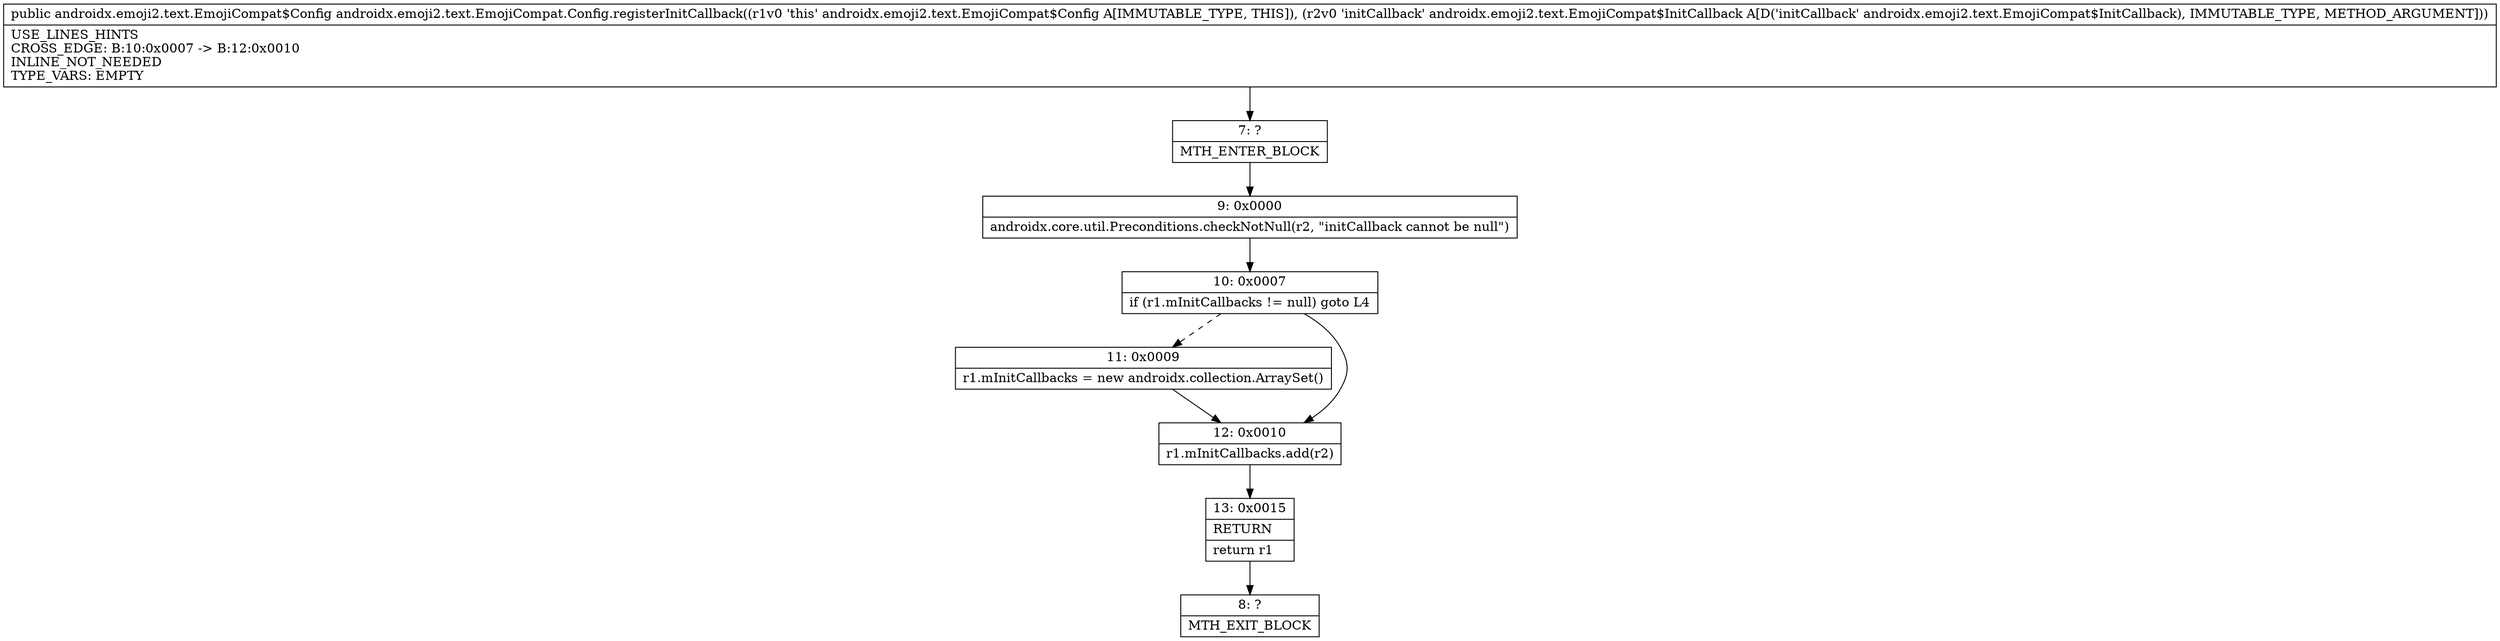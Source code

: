 digraph "CFG forandroidx.emoji2.text.EmojiCompat.Config.registerInitCallback(Landroidx\/emoji2\/text\/EmojiCompat$InitCallback;)Landroidx\/emoji2\/text\/EmojiCompat$Config;" {
Node_7 [shape=record,label="{7\:\ ?|MTH_ENTER_BLOCK\l}"];
Node_9 [shape=record,label="{9\:\ 0x0000|androidx.core.util.Preconditions.checkNotNull(r2, \"initCallback cannot be null\")\l}"];
Node_10 [shape=record,label="{10\:\ 0x0007|if (r1.mInitCallbacks != null) goto L4\l}"];
Node_11 [shape=record,label="{11\:\ 0x0009|r1.mInitCallbacks = new androidx.collection.ArraySet()\l}"];
Node_12 [shape=record,label="{12\:\ 0x0010|r1.mInitCallbacks.add(r2)\l}"];
Node_13 [shape=record,label="{13\:\ 0x0015|RETURN\l|return r1\l}"];
Node_8 [shape=record,label="{8\:\ ?|MTH_EXIT_BLOCK\l}"];
MethodNode[shape=record,label="{public androidx.emoji2.text.EmojiCompat$Config androidx.emoji2.text.EmojiCompat.Config.registerInitCallback((r1v0 'this' androidx.emoji2.text.EmojiCompat$Config A[IMMUTABLE_TYPE, THIS]), (r2v0 'initCallback' androidx.emoji2.text.EmojiCompat$InitCallback A[D('initCallback' androidx.emoji2.text.EmojiCompat$InitCallback), IMMUTABLE_TYPE, METHOD_ARGUMENT]))  | USE_LINES_HINTS\lCROSS_EDGE: B:10:0x0007 \-\> B:12:0x0010\lINLINE_NOT_NEEDED\lTYPE_VARS: EMPTY\l}"];
MethodNode -> Node_7;Node_7 -> Node_9;
Node_9 -> Node_10;
Node_10 -> Node_11[style=dashed];
Node_10 -> Node_12;
Node_11 -> Node_12;
Node_12 -> Node_13;
Node_13 -> Node_8;
}

